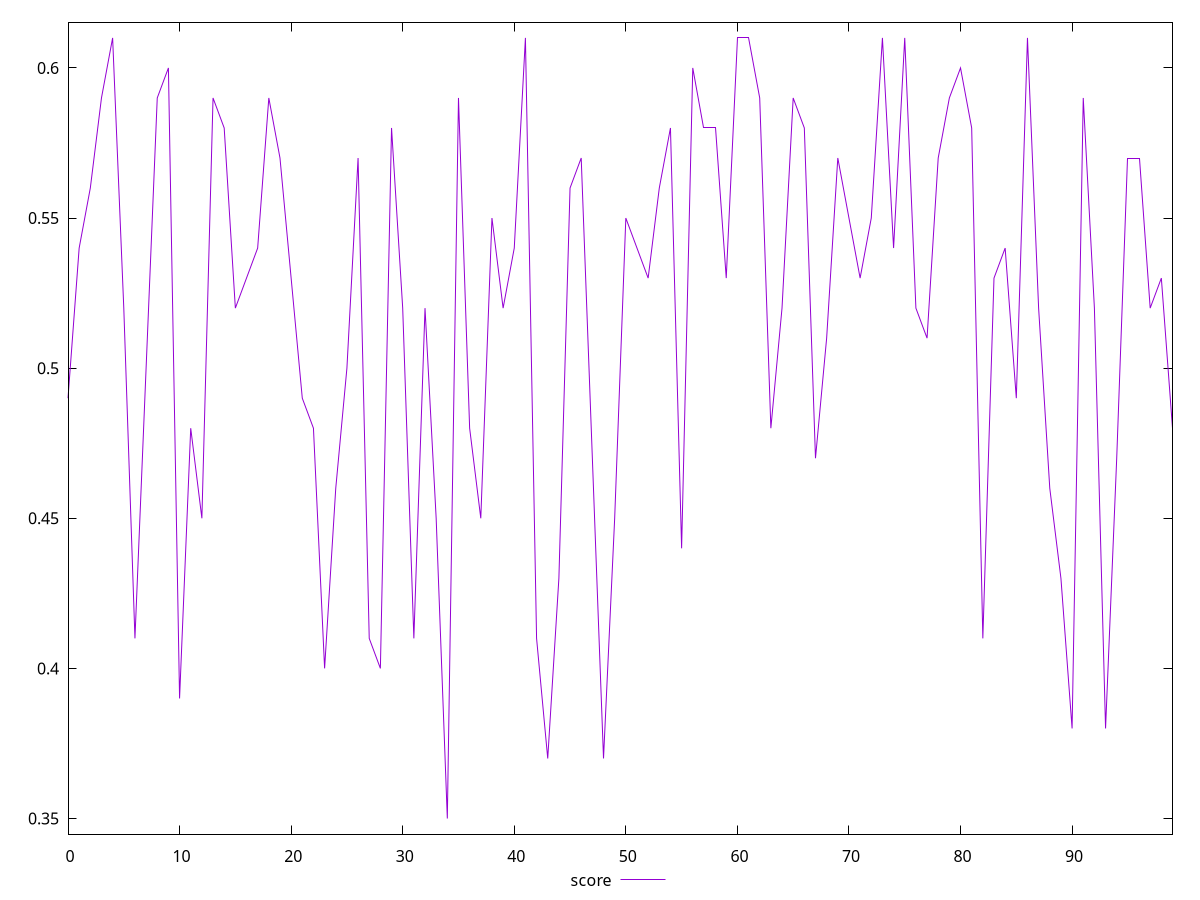 reset

$score <<EOF
0 0.49
1 0.54
2 0.56
3 0.59
4 0.61
5 0.52
6 0.41
7 0.5
8 0.59
9 0.6
10 0.39
11 0.48
12 0.45
13 0.59
14 0.58
15 0.52
16 0.53
17 0.54
18 0.59
19 0.57
20 0.53
21 0.49
22 0.48
23 0.4
24 0.46
25 0.5
26 0.57
27 0.41
28 0.4
29 0.58
30 0.52
31 0.41
32 0.52
33 0.45
34 0.35
35 0.59
36 0.48
37 0.45
38 0.55
39 0.52
40 0.54
41 0.61
42 0.41
43 0.37
44 0.43
45 0.56
46 0.57
47 0.47
48 0.37
49 0.45
50 0.55
51 0.54
52 0.53
53 0.56
54 0.58
55 0.44
56 0.6
57 0.58
58 0.58
59 0.53
60 0.61
61 0.61
62 0.59
63 0.48
64 0.52
65 0.59
66 0.58
67 0.47
68 0.51
69 0.57
70 0.55
71 0.53
72 0.55
73 0.61
74 0.54
75 0.61
76 0.52
77 0.51
78 0.57
79 0.59
80 0.6
81 0.58
82 0.41
83 0.53
84 0.54
85 0.49
86 0.61
87 0.52
88 0.46
89 0.43
90 0.38
91 0.59
92 0.52
93 0.38
94 0.47
95 0.57
96 0.57
97 0.52
98 0.53
99 0.48
EOF

set key outside below
set xrange [0:99]
set yrange [0.3448:0.6152]
set trange [0.3448:0.6152]
set terminal svg size 640, 500 enhanced background rgb 'white'
set output "report_00015_2021-02-09T16-11-33.973Z/interactive/samples/pages+cached+noadtech+nomedia/score/values.svg"

plot $score title "score" with line

reset
